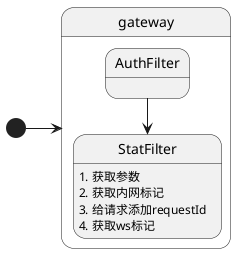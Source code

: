 @startuml
[*] -> gateway
state gateway {
AuthFilter --> StatFilter
state StatFilter{
StatFilter:1. 获取参数
StatFilter:2. 获取内网标记
StatFilter:3. 给请求添加requestId
StatFilter:4. 获取ws标记
}

}
@enduml
